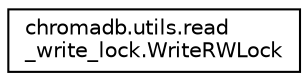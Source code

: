 digraph "Graphical Class Hierarchy"
{
 // LATEX_PDF_SIZE
  edge [fontname="Helvetica",fontsize="10",labelfontname="Helvetica",labelfontsize="10"];
  node [fontname="Helvetica",fontsize="10",shape=record];
  rankdir="LR";
  Node0 [label="chromadb.utils.read\l_write_lock.WriteRWLock",height=0.2,width=0.4,color="black", fillcolor="white", style="filled",URL="$classchromadb_1_1utils_1_1read__write__lock_1_1WriteRWLock.html",tooltip=" "];
}

